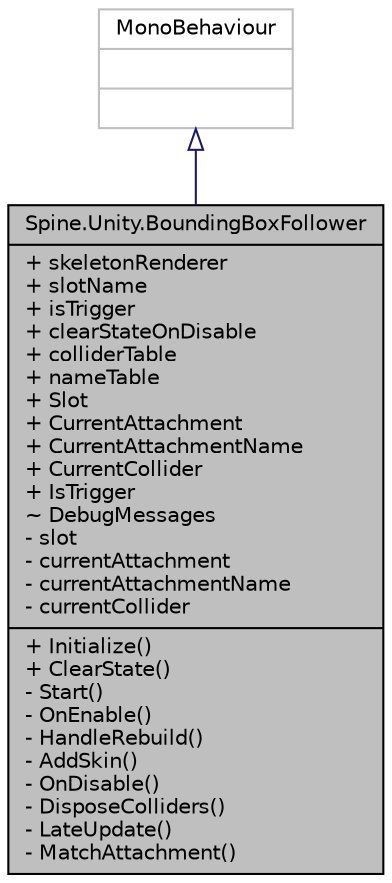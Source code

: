 digraph "Spine.Unity.BoundingBoxFollower"
{
 // LATEX_PDF_SIZE
  edge [fontname="Helvetica",fontsize="10",labelfontname="Helvetica",labelfontsize="10"];
  node [fontname="Helvetica",fontsize="10",shape=record];
  Node1 [label="{Spine.Unity.BoundingBoxFollower\n|+ skeletonRenderer\l+ slotName\l+ isTrigger\l+ clearStateOnDisable\l+ colliderTable\l+ nameTable\l+ Slot\l+ CurrentAttachment\l+ CurrentAttachmentName\l+ CurrentCollider\l+ IsTrigger\l~ DebugMessages\l- slot\l- currentAttachment\l- currentAttachmentName\l- currentCollider\l|+ Initialize()\l+ ClearState()\l- Start()\l- OnEnable()\l- HandleRebuild()\l- AddSkin()\l- OnDisable()\l- DisposeColliders()\l- LateUpdate()\l- MatchAttachment()\l}",height=0.2,width=0.4,color="black", fillcolor="grey75", style="filled", fontcolor="black",tooltip=" "];
  Node2 -> Node1 [dir="back",color="midnightblue",fontsize="10",style="solid",arrowtail="onormal"];
  Node2 [label="{MonoBehaviour\n||}",height=0.2,width=0.4,color="grey75", fillcolor="white", style="filled",tooltip=" "];
}
